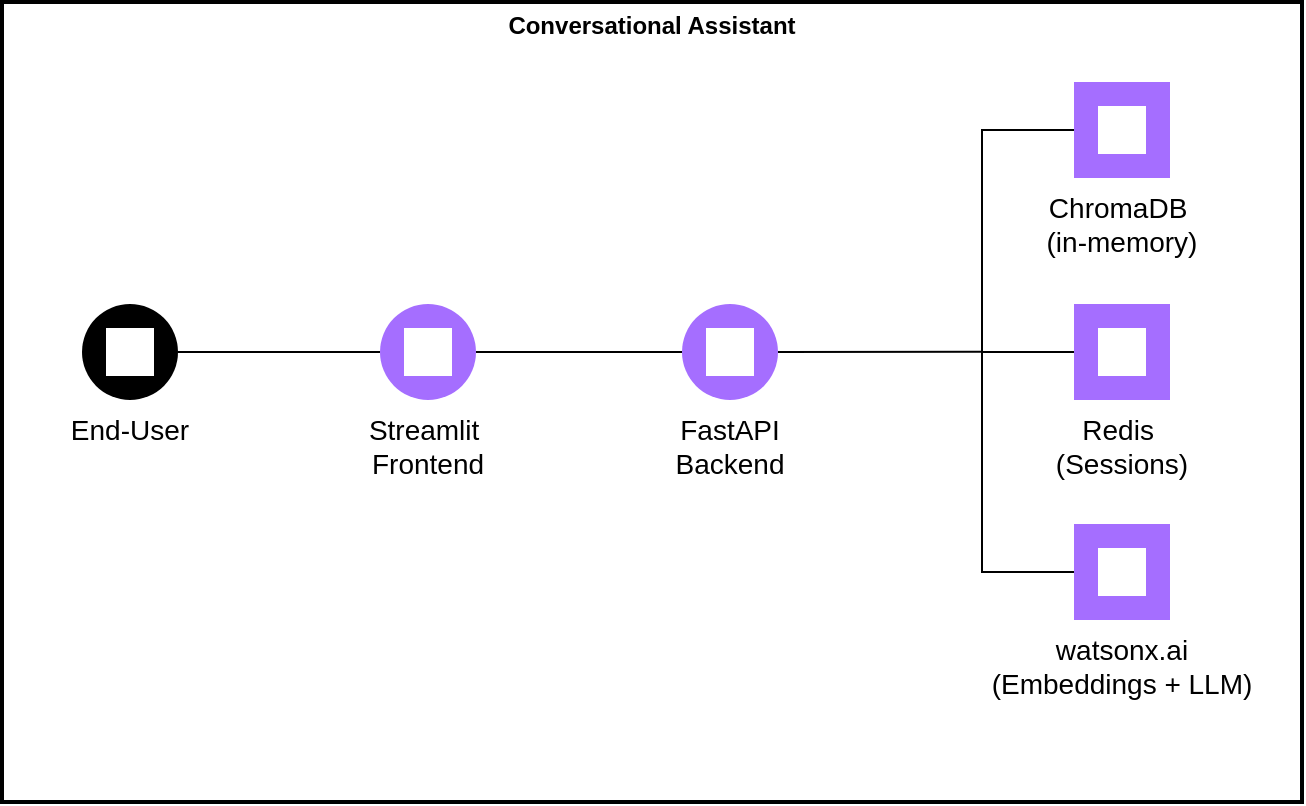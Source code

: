 <mxfile version="27.0.6">
  <diagram id="88Hj3dTK7IOHZAGytzEW" name="Página-2">
    <mxGraphModel dx="1810" dy="541" grid="1" gridSize="10" guides="1" tooltips="1" connect="1" arrows="1" fold="1" page="1" pageScale="1" pageWidth="827" pageHeight="1169" math="0" shadow="0">
      <root>
        <mxCell id="0" />
        <mxCell id="1" parent="0" />
        <mxCell id="JN-qlKUd1zZ0tcM55k_M-1" value="" style="group" vertex="1" connectable="0" parent="1">
          <mxGeometry x="-90" y="150" width="650" height="400" as="geometry" />
        </mxCell>
        <mxCell id="JN-qlKUd1zZ0tcM55k_M-2" value="Conversational Assistant" style="fontStyle=1;verticalAlign=top;align=center;spacingTop=-2;fillColor=none;rounded=0;whiteSpace=wrap;html=1;strokeColor=light-dark(#000000, #6692ce);strokeWidth=2;dashed=0;container=0;collapsible=0;expand=0;recursiveResize=0;" vertex="1" parent="JN-qlKUd1zZ0tcM55k_M-1">
          <mxGeometry width="650" height="400" as="geometry" />
        </mxCell>
        <mxCell id="JN-qlKUd1zZ0tcM55k_M-7" value="" style="endArrow=none;html=1;rounded=0;entryX=0;entryY=0.5;entryDx=0;entryDy=0;" edge="1" parent="JN-qlKUd1zZ0tcM55k_M-1" target="JN-qlKUd1zZ0tcM55k_M-11">
          <mxGeometry width="50" height="50" relative="1" as="geometry">
            <mxPoint x="490" y="180" as="sourcePoint" />
            <mxPoint x="360" y="30" as="targetPoint" />
            <Array as="points">
              <mxPoint x="490" y="64" />
            </Array>
          </mxGeometry>
        </mxCell>
        <mxCell id="JN-qlKUd1zZ0tcM55k_M-8" value="" style="endArrow=none;html=1;rounded=0;entryX=0;entryY=0.5;entryDx=0;entryDy=0;" edge="1" parent="JN-qlKUd1zZ0tcM55k_M-1" target="JN-qlKUd1zZ0tcM55k_M-9">
          <mxGeometry width="50" height="50" relative="1" as="geometry">
            <mxPoint x="490" y="230" as="sourcePoint" />
            <mxPoint x="360" y="130" as="targetPoint" />
            <Array as="points">
              <mxPoint x="490" y="285" />
            </Array>
          </mxGeometry>
        </mxCell>
        <mxCell id="JN-qlKUd1zZ0tcM55k_M-9" value="watsonx.ai&#xa;(Embeddings + LLM)" style="shape=rect;fillColor=#A56EFF;aspect=fixed;resizable=0;labelPosition=center;verticalLabelPosition=bottom;align=center;verticalAlign=top;strokeColor=none;fontSize=14;" vertex="1" parent="JN-qlKUd1zZ0tcM55k_M-1">
          <mxGeometry x="536" y="261" width="48" height="48" as="geometry" />
        </mxCell>
        <mxCell id="JN-qlKUd1zZ0tcM55k_M-10" value="" style="fillColor=#ffffff;strokeColor=none;dashed=0;outlineConnect=0;html=1;labelPosition=center;verticalLabelPosition=bottom;verticalAlign=top;part=1;movable=0;resizable=0;rotatable=0;shape=mxgraph.ibm_cloud.watsonx-ai" vertex="1" parent="JN-qlKUd1zZ0tcM55k_M-9">
          <mxGeometry width="24" height="24" relative="1" as="geometry">
            <mxPoint x="12" y="12" as="offset" />
          </mxGeometry>
        </mxCell>
        <mxCell id="JN-qlKUd1zZ0tcM55k_M-11" value="ChromaDB &#xa;(in-memory)" style="shape=rect;fillColor=#A56EFF;aspect=fixed;resizable=0;labelPosition=center;verticalLabelPosition=bottom;align=center;verticalAlign=top;strokeColor=none;fontSize=14;" vertex="1" parent="JN-qlKUd1zZ0tcM55k_M-1">
          <mxGeometry x="536" y="40" width="48" height="48" as="geometry" />
        </mxCell>
        <mxCell id="JN-qlKUd1zZ0tcM55k_M-12" value="" style="fillColor=#ffffff;strokeColor=none;dashed=0;outlineConnect=0;html=1;labelPosition=center;verticalLabelPosition=bottom;verticalAlign=top;part=1;movable=0;resizable=0;rotatable=0;shape=mxgraph.ibm_cloud.ibm-watson--discovery" vertex="1" parent="JN-qlKUd1zZ0tcM55k_M-11">
          <mxGeometry width="24" height="24" relative="1" as="geometry">
            <mxPoint x="12" y="12" as="offset" />
          </mxGeometry>
        </mxCell>
        <mxCell id="JN-qlKUd1zZ0tcM55k_M-39" value="" style="endArrow=none;html=1;rounded=0;exitX=1;exitY=0.5;exitDx=0;exitDy=0;entryX=0.641;entryY=0.488;entryDx=0;entryDy=0;entryPerimeter=0;" edge="1" source="JN-qlKUd1zZ0tcM55k_M-40" parent="JN-qlKUd1zZ0tcM55k_M-1">
          <mxGeometry width="50" height="50" relative="1" as="geometry">
            <mxPoint x="400" y="168" as="sourcePoint" />
            <mxPoint x="489.99" y="174.88" as="targetPoint" />
          </mxGeometry>
        </mxCell>
        <mxCell id="JN-qlKUd1zZ0tcM55k_M-40" value="FastAPI&#xa;Backend" style="shape=ellipse;fillColor=#A56EFF;aspect=fixed;resizable=0;labelPosition=center;verticalLabelPosition=bottom;align=center;verticalAlign=top;strokeColor=none;fontSize=14;" vertex="1" parent="JN-qlKUd1zZ0tcM55k_M-1">
          <mxGeometry x="340" y="151" width="48" height="48" as="geometry" />
        </mxCell>
        <mxCell id="JN-qlKUd1zZ0tcM55k_M-41" value="" style="fillColor=#ffffff;strokeColor=none;dashed=0;outlineConnect=0;html=1;labelPosition=center;verticalLabelPosition=bottom;verticalAlign=top;part=1;movable=0;resizable=0;rotatable=0;shape=mxgraph.ibm_cloud.application" vertex="1" parent="JN-qlKUd1zZ0tcM55k_M-40">
          <mxGeometry width="24" height="24" relative="1" as="geometry">
            <mxPoint x="12" y="12" as="offset" />
          </mxGeometry>
        </mxCell>
        <mxCell id="JN-qlKUd1zZ0tcM55k_M-42" value="" style="endArrow=none;html=1;rounded=0;exitX=1;exitY=0.5;exitDx=0;exitDy=0;entryX=0;entryY=0.5;entryDx=0;entryDy=0;" edge="1" source="JN-qlKUd1zZ0tcM55k_M-43" target="JN-qlKUd1zZ0tcM55k_M-40" parent="JN-qlKUd1zZ0tcM55k_M-1">
          <mxGeometry width="50" height="50" relative="1" as="geometry">
            <mxPoint x="310" y="128" as="sourcePoint" />
            <mxPoint x="360" y="78" as="targetPoint" />
          </mxGeometry>
        </mxCell>
        <mxCell id="JN-qlKUd1zZ0tcM55k_M-43" value="Streamlit &#xa;Frontend" style="shape=ellipse;fillColor=#A56EFF;aspect=fixed;resizable=0;labelPosition=center;verticalLabelPosition=bottom;align=center;verticalAlign=top;strokeColor=none;fontSize=14;" vertex="1" parent="JN-qlKUd1zZ0tcM55k_M-1">
          <mxGeometry x="189" y="151" width="48" height="48" as="geometry" />
        </mxCell>
        <mxCell id="JN-qlKUd1zZ0tcM55k_M-44" value="" style="fillColor=#ffffff;strokeColor=none;dashed=0;outlineConnect=0;html=1;labelPosition=center;verticalLabelPosition=bottom;verticalAlign=top;part=1;movable=0;resizable=0;rotatable=0;shape=mxgraph.ibm_cloud.application--web" vertex="1" parent="JN-qlKUd1zZ0tcM55k_M-43">
          <mxGeometry width="24" height="24" relative="1" as="geometry">
            <mxPoint x="12" y="12" as="offset" />
          </mxGeometry>
        </mxCell>
        <mxCell id="JN-qlKUd1zZ0tcM55k_M-45" value="" style="endArrow=none;html=1;rounded=0;exitX=1;exitY=0.5;exitDx=0;exitDy=0;entryX=0;entryY=0.5;entryDx=0;entryDy=0;" edge="1" source="JN-qlKUd1zZ0tcM55k_M-46" target="JN-qlKUd1zZ0tcM55k_M-43" parent="JN-qlKUd1zZ0tcM55k_M-1">
          <mxGeometry width="50" height="50" relative="1" as="geometry">
            <mxPoint x="310" y="128" as="sourcePoint" />
            <mxPoint x="360" y="78" as="targetPoint" />
          </mxGeometry>
        </mxCell>
        <mxCell id="JN-qlKUd1zZ0tcM55k_M-46" value="End-User" style="shape=ellipse;fillColor=#000000;aspect=fixed;resizable=0;labelPosition=center;verticalLabelPosition=bottom;align=center;verticalAlign=top;strokeColor=none;fontSize=14;" vertex="1" parent="JN-qlKUd1zZ0tcM55k_M-1">
          <mxGeometry x="40" y="151" width="48" height="48" as="geometry" />
        </mxCell>
        <mxCell id="JN-qlKUd1zZ0tcM55k_M-47" value="" style="fillColor=#ffffff;strokeColor=none;dashed=0;outlineConnect=0;html=1;labelPosition=center;verticalLabelPosition=bottom;verticalAlign=top;part=1;movable=0;resizable=0;rotatable=0;shape=mxgraph.ibm_cloud.user" vertex="1" parent="JN-qlKUd1zZ0tcM55k_M-46">
          <mxGeometry width="24" height="24" relative="1" as="geometry">
            <mxPoint x="12" y="12" as="offset" />
          </mxGeometry>
        </mxCell>
        <mxCell id="mO3FbHGYnpzNXW4Rtma_-1" value="Redis &#xa;(Sessions)" style="shape=rect;fillColor=#A56EFF;aspect=fixed;resizable=0;labelPosition=center;verticalLabelPosition=bottom;align=center;verticalAlign=top;strokeColor=none;fontSize=14;" vertex="1" parent="JN-qlKUd1zZ0tcM55k_M-1">
          <mxGeometry x="536" y="151" width="48" height="48" as="geometry" />
        </mxCell>
        <mxCell id="mO3FbHGYnpzNXW4Rtma_-2" value="" style="fillColor=#ffffff;strokeColor=none;dashed=0;outlineConnect=0;html=1;labelPosition=center;verticalLabelPosition=bottom;verticalAlign=top;part=1;movable=0;resizable=0;rotatable=0;shape=mxgraph.ibm_cloud.ibm-watson--discovery" vertex="1" parent="mO3FbHGYnpzNXW4Rtma_-1">
          <mxGeometry width="24" height="24" relative="1" as="geometry">
            <mxPoint x="12" y="12" as="offset" />
          </mxGeometry>
        </mxCell>
        <mxCell id="mO3FbHGYnpzNXW4Rtma_-3" value="" style="endArrow=none;html=1;rounded=0;entryX=0;entryY=0.5;entryDx=0;entryDy=0;" edge="1" parent="JN-qlKUd1zZ0tcM55k_M-1" target="mO3FbHGYnpzNXW4Rtma_-1">
          <mxGeometry width="50" height="50" relative="1" as="geometry">
            <mxPoint x="490" y="175" as="sourcePoint" />
            <mxPoint x="560" y="190" as="targetPoint" />
          </mxGeometry>
        </mxCell>
        <mxCell id="JN-qlKUd1zZ0tcM55k_M-20" value="" style="endArrow=none;html=1;rounded=0;" edge="1" parent="1">
          <mxGeometry width="50" height="50" relative="1" as="geometry">
            <mxPoint x="400" y="430" as="sourcePoint" />
            <mxPoint x="400" y="320" as="targetPoint" />
          </mxGeometry>
        </mxCell>
      </root>
    </mxGraphModel>
  </diagram>
</mxfile>
